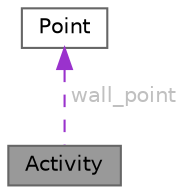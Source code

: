 digraph "Activity"
{
 // LATEX_PDF_SIZE
  bgcolor="transparent";
  edge [fontname=Helvetica,fontsize=10,labelfontname=Helvetica,labelfontsize=10];
  node [fontname=Helvetica,fontsize=10,shape=box,height=0.2,width=0.4];
  Node1 [id="Node000001",label="Activity",height=0.2,width=0.4,color="gray40", fillcolor="grey60", style="filled", fontcolor="black",tooltip="行動情報"];
  Node2 -> Node1 [id="edge1_Node000001_Node000002",dir="back",color="darkorchid3",style="dashed",tooltip=" ",label=" wall_point",fontcolor="grey" ];
  Node2 [id="Node000002",label="Point",height=0.2,width=0.4,color="gray40", fillcolor="white", style="filled",URL="$struct_point.html",tooltip="座標表示"];
}
